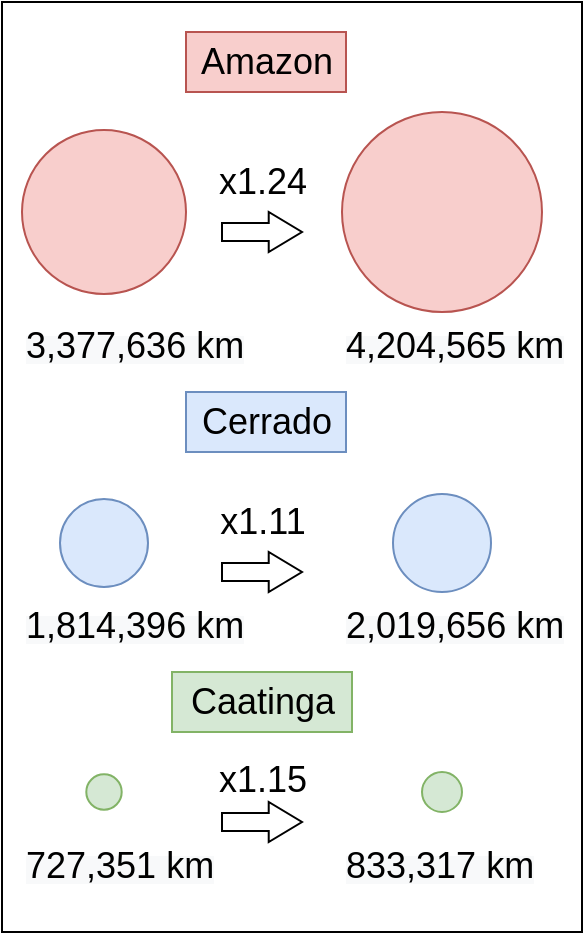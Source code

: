 <mxfile version="16.2.1" type="device"><diagram id="3iPlnxPqu8kLHDc3nwem" name="Page-1"><mxGraphModel dx="1859" dy="1299" grid="1" gridSize="10" guides="1" tooltips="1" connect="1" arrows="1" fold="1" page="1" pageScale="1" pageWidth="827" pageHeight="1169" math="0" shadow="0"><root><mxCell id="0"/><mxCell id="1" parent="0"/><mxCell id="adOv0W7yEBiBay7g2Ohm-30" value="" style="rounded=0;whiteSpace=wrap;html=1;fontSize=18;" vertex="1" parent="1"><mxGeometry x="120" y="115" width="290" height="465" as="geometry"/></mxCell><mxCell id="adOv0W7yEBiBay7g2Ohm-2" value="" style="ellipse;whiteSpace=wrap;html=1;aspect=fixed;fillColor=#f8cecc;strokeColor=#b85450;" vertex="1" parent="1"><mxGeometry x="290" y="170" width="100" height="100" as="geometry"/></mxCell><mxCell id="adOv0W7yEBiBay7g2Ohm-3" value="" style="ellipse;whiteSpace=wrap;html=1;aspect=fixed;fillColor=#f8cecc;strokeColor=#b85450;" vertex="1" parent="1"><mxGeometry x="130" y="179" width="82" height="82" as="geometry"/></mxCell><mxCell id="adOv0W7yEBiBay7g2Ohm-4" value="" style="ellipse;whiteSpace=wrap;html=1;aspect=fixed;fillColor=#dae8fc;strokeColor=#6c8ebf;" vertex="1" parent="1"><mxGeometry x="315.5" y="361" width="49" height="49" as="geometry"/></mxCell><mxCell id="adOv0W7yEBiBay7g2Ohm-5" value="" style="ellipse;whiteSpace=wrap;html=1;aspect=fixed;fillColor=#dae8fc;strokeColor=#6c8ebf;" vertex="1" parent="1"><mxGeometry x="149" y="363.5" width="44" height="44" as="geometry"/></mxCell><mxCell id="adOv0W7yEBiBay7g2Ohm-6" value="" style="ellipse;whiteSpace=wrap;html=1;aspect=fixed;fillColor=#d5e8d4;strokeColor=#82b366;" vertex="1" parent="1"><mxGeometry x="330" y="500" width="20" height="20" as="geometry"/></mxCell><mxCell id="adOv0W7yEBiBay7g2Ohm-7" value="" style="ellipse;whiteSpace=wrap;html=1;aspect=fixed;fillColor=#d5e8d4;strokeColor=#82b366;" vertex="1" parent="1"><mxGeometry x="162.15" y="501.15" width="17.7" height="17.7" as="geometry"/></mxCell><mxCell id="adOv0W7yEBiBay7g2Ohm-9" value="&lt;span style=&quot;color: rgb(0 , 0 , 0) ; font-family: &amp;#34;helvetica&amp;#34; ; font-style: normal ; font-weight: 400 ; letter-spacing: normal ; text-align: center ; text-indent: 0px ; text-transform: none ; word-spacing: 0px ; background-color: rgb(248 , 249 , 250) ; display: inline ; float: none&quot;&gt;&lt;font style=&quot;font-size: 18px&quot;&gt;2,019,656 km&lt;/font&gt;&lt;/span&gt;" style="text;whiteSpace=wrap;html=1;" vertex="1" parent="1"><mxGeometry x="290" y="410" width="120" height="30" as="geometry"/></mxCell><mxCell id="adOv0W7yEBiBay7g2Ohm-12" value="&lt;span style=&quot;color: rgb(0 , 0 , 0) ; font-family: &amp;#34;helvetica&amp;#34; ; font-style: normal ; font-weight: 400 ; letter-spacing: normal ; text-align: center ; text-indent: 0px ; text-transform: none ; word-spacing: 0px ; background-color: rgb(248 , 249 , 250) ; display: inline ; float: none&quot;&gt;&lt;font style=&quot;font-size: 18px&quot;&gt;4,204,565 km&lt;/font&gt;&lt;/span&gt;" style="text;whiteSpace=wrap;html=1;" vertex="1" parent="1"><mxGeometry x="290" y="270" width="120" height="30" as="geometry"/></mxCell><mxCell id="adOv0W7yEBiBay7g2Ohm-13" value="&lt;span style=&quot;color: rgb(0 , 0 , 0) ; font-family: &amp;#34;helvetica&amp;#34; ; font-style: normal ; font-weight: 400 ; letter-spacing: normal ; text-align: center ; text-indent: 0px ; text-transform: none ; word-spacing: 0px ; background-color: rgb(248 , 249 , 250) ; display: inline ; float: none&quot;&gt;&lt;font style=&quot;font-size: 18px&quot;&gt;3,377,636 km&lt;/font&gt;&lt;/span&gt;" style="text;whiteSpace=wrap;html=1;" vertex="1" parent="1"><mxGeometry x="130" y="270" width="120" height="30" as="geometry"/></mxCell><mxCell id="adOv0W7yEBiBay7g2Ohm-14" value="&lt;span style=&quot;color: rgb(0 , 0 , 0) ; font-family: &amp;#34;helvetica&amp;#34; ; font-style: normal ; font-weight: 400 ; letter-spacing: normal ; text-align: center ; text-indent: 0px ; text-transform: none ; word-spacing: 0px ; background-color: rgb(248 , 249 , 250) ; display: inline ; float: none&quot;&gt;&lt;font style=&quot;font-size: 18px&quot;&gt;1,814,396 km&lt;/font&gt;&lt;/span&gt;" style="text;whiteSpace=wrap;html=1;" vertex="1" parent="1"><mxGeometry x="130" y="410" width="120" height="30" as="geometry"/></mxCell><mxCell id="adOv0W7yEBiBay7g2Ohm-17" value="&lt;span style=&quot;color: rgb(0 , 0 , 0) ; font-family: &amp;#34;helvetica&amp;#34; ; font-style: normal ; font-weight: 400 ; letter-spacing: normal ; text-align: center ; text-indent: 0px ; text-transform: none ; word-spacing: 0px ; background-color: rgb(248 , 249 , 250) ; display: inline ; float: none&quot;&gt;&lt;font style=&quot;font-size: 18px&quot;&gt;727,351 km&lt;/font&gt;&lt;/span&gt;" style="text;whiteSpace=wrap;html=1;" vertex="1" parent="1"><mxGeometry x="130" y="530" width="120" height="30" as="geometry"/></mxCell><mxCell id="adOv0W7yEBiBay7g2Ohm-18" value="" style="shape=singleArrow;whiteSpace=wrap;html=1;arrowWidth=0.453;arrowSize=0.416;fontSize=18;" vertex="1" parent="1"><mxGeometry x="230" y="220" width="40" height="20" as="geometry"/></mxCell><mxCell id="adOv0W7yEBiBay7g2Ohm-19" value="x1.24" style="text;html=1;align=center;verticalAlign=middle;resizable=0;points=[];autosize=1;strokeColor=none;fillColor=none;fontSize=18;" vertex="1" parent="1"><mxGeometry x="220" y="190" width="60" height="30" as="geometry"/></mxCell><mxCell id="adOv0W7yEBiBay7g2Ohm-21" value="" style="shape=singleArrow;whiteSpace=wrap;html=1;arrowWidth=0.453;arrowSize=0.416;fontSize=18;" vertex="1" parent="1"><mxGeometry x="230" y="390" width="40" height="20" as="geometry"/></mxCell><mxCell id="adOv0W7yEBiBay7g2Ohm-22" value="x1.11" style="text;html=1;align=center;verticalAlign=middle;resizable=0;points=[];autosize=1;strokeColor=none;fillColor=none;fontSize=18;" vertex="1" parent="1"><mxGeometry x="220" y="360" width="60" height="30" as="geometry"/></mxCell><mxCell id="adOv0W7yEBiBay7g2Ohm-23" value="" style="shape=singleArrow;whiteSpace=wrap;html=1;arrowWidth=0.453;arrowSize=0.416;fontSize=18;" vertex="1" parent="1"><mxGeometry x="230" y="515" width="40" height="20" as="geometry"/></mxCell><mxCell id="adOv0W7yEBiBay7g2Ohm-24" value="x1.15" style="text;html=1;align=center;verticalAlign=middle;resizable=0;points=[];autosize=1;strokeColor=none;fillColor=none;fontSize=18;" vertex="1" parent="1"><mxGeometry x="220" y="488.85" width="60" height="30" as="geometry"/></mxCell><mxCell id="adOv0W7yEBiBay7g2Ohm-25" value="&lt;span style=&quot;color: rgb(0 , 0 , 0) ; font-family: &amp;#34;helvetica&amp;#34; ; font-style: normal ; font-weight: 400 ; letter-spacing: normal ; text-align: center ; text-indent: 0px ; text-transform: none ; word-spacing: 0px ; background-color: rgb(248 , 249 , 250) ; display: inline ; float: none&quot;&gt;&lt;font style=&quot;font-size: 18px&quot;&gt;833,317 km&lt;/font&gt;&lt;/span&gt;" style="text;whiteSpace=wrap;html=1;" vertex="1" parent="1"><mxGeometry x="290" y="530" width="120" height="30" as="geometry"/></mxCell><mxCell id="adOv0W7yEBiBay7g2Ohm-26" value="Amazon" style="text;html=1;align=center;verticalAlign=middle;resizable=0;points=[];autosize=1;strokeColor=#b85450;fillColor=#f8cecc;fontSize=18;" vertex="1" parent="1"><mxGeometry x="212" y="130" width="80" height="30" as="geometry"/></mxCell><mxCell id="adOv0W7yEBiBay7g2Ohm-27" value="Cerrado" style="text;html=1;align=center;verticalAlign=middle;resizable=0;points=[];autosize=1;strokeColor=#6c8ebf;fillColor=#dae8fc;fontSize=18;" vertex="1" parent="1"><mxGeometry x="212" y="310" width="80" height="30" as="geometry"/></mxCell><mxCell id="adOv0W7yEBiBay7g2Ohm-28" value="Caatinga" style="text;html=1;align=center;verticalAlign=middle;resizable=0;points=[];autosize=1;strokeColor=#82b366;fillColor=#d5e8d4;fontSize=18;" vertex="1" parent="1"><mxGeometry x="205" y="450" width="90" height="30" as="geometry"/></mxCell></root></mxGraphModel></diagram></mxfile>